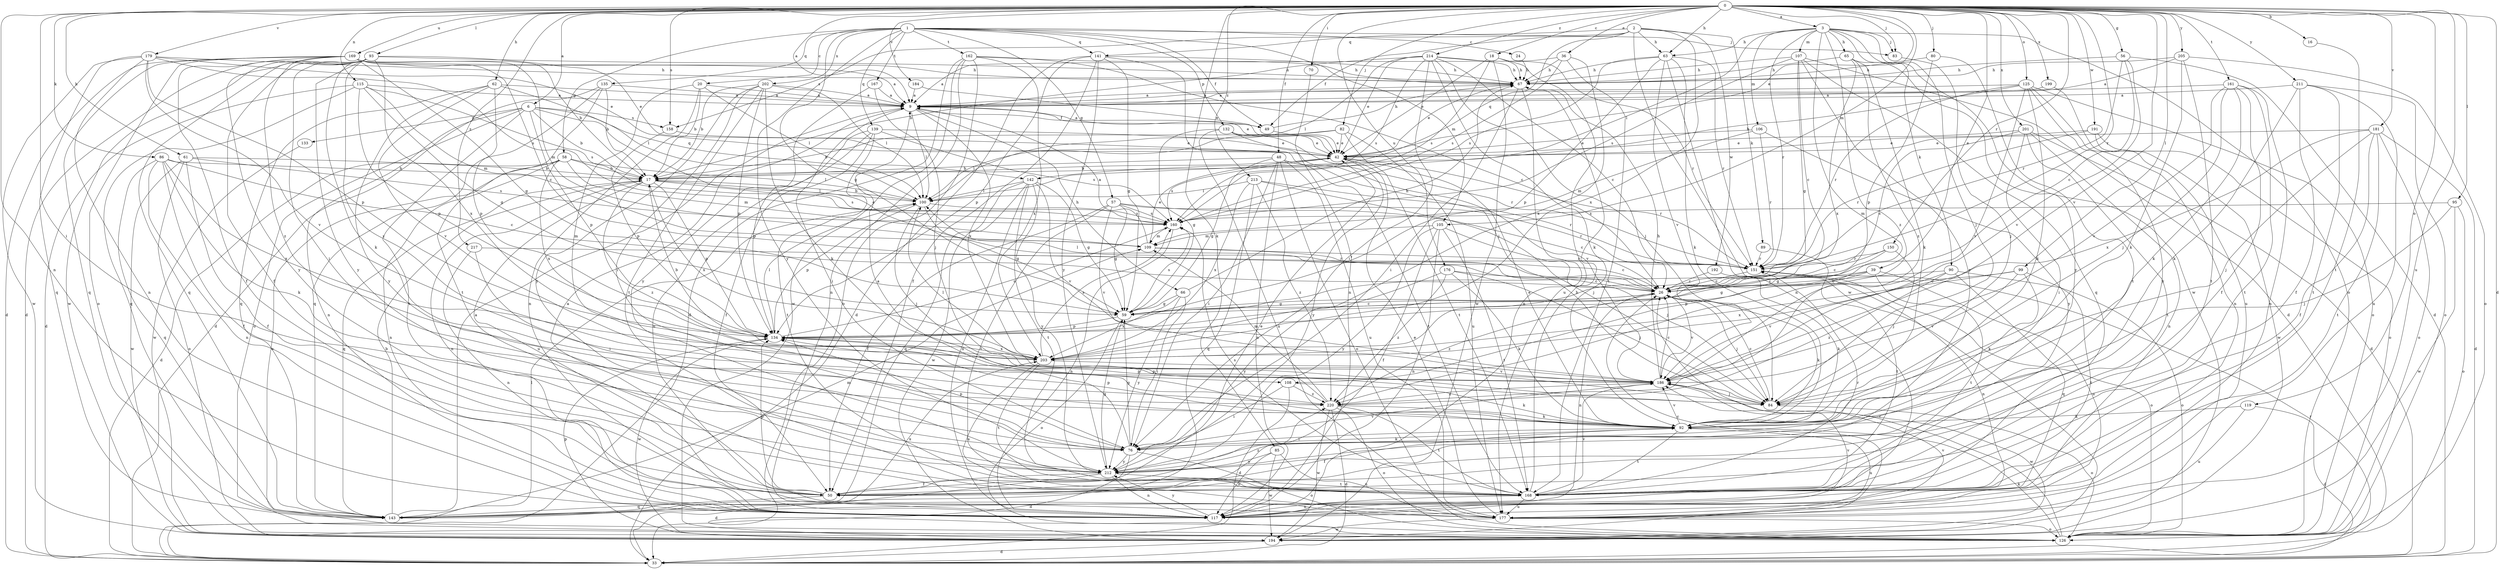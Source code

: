 strict digraph  {
0;
1;
2;
3;
6;
9;
16;
17;
18;
20;
24;
26;
33;
36;
39;
42;
48;
49;
50;
56;
57;
58;
59;
61;
62;
63;
65;
66;
67;
70;
76;
80;
82;
83;
84;
85;
86;
89;
90;
92;
93;
95;
99;
100;
105;
106;
107;
108;
109;
115;
117;
119;
125;
126;
132;
133;
134;
135;
139;
141;
142;
143;
150;
151;
158;
160;
161;
162;
167;
168;
169;
176;
177;
179;
181;
184;
186;
191;
192;
194;
199;
201;
202;
203;
205;
211;
212;
213;
214;
217;
220;
0 -> 3  [label=a];
0 -> 6  [label=a];
0 -> 9  [label=a];
0 -> 16  [label=b];
0 -> 18  [label=c];
0 -> 33  [label=d];
0 -> 36  [label=e];
0 -> 39  [label=e];
0 -> 42  [label=e];
0 -> 48  [label=f];
0 -> 56  [label=g];
0 -> 61  [label=h];
0 -> 62  [label=h];
0 -> 63  [label=h];
0 -> 70  [label=i];
0 -> 76  [label=i];
0 -> 80  [label=j];
0 -> 82  [label=j];
0 -> 83  [label=j];
0 -> 85  [label=k];
0 -> 86  [label=k];
0 -> 93  [label=l];
0 -> 95  [label=l];
0 -> 99  [label=l];
0 -> 105  [label=m];
0 -> 115  [label=n];
0 -> 117  [label=n];
0 -> 119  [label=o];
0 -> 125  [label=o];
0 -> 150  [label=r];
0 -> 151  [label=r];
0 -> 158  [label=s];
0 -> 161  [label=t];
0 -> 169  [label=u];
0 -> 176  [label=u];
0 -> 177  [label=u];
0 -> 179  [label=v];
0 -> 181  [label=v];
0 -> 184  [label=v];
0 -> 186  [label=v];
0 -> 191  [label=w];
0 -> 199  [label=x];
0 -> 201  [label=x];
0 -> 205  [label=y];
0 -> 211  [label=y];
0 -> 213  [label=z];
0 -> 214  [label=z];
0 -> 217  [label=z];
1 -> 20  [label=c];
1 -> 24  [label=c];
1 -> 49  [label=f];
1 -> 57  [label=g];
1 -> 58  [label=g];
1 -> 59  [label=g];
1 -> 83  [label=j];
1 -> 105  [label=m];
1 -> 132  [label=p];
1 -> 135  [label=q];
1 -> 139  [label=q];
1 -> 141  [label=q];
1 -> 162  [label=t];
1 -> 167  [label=t];
1 -> 202  [label=x];
1 -> 212  [label=y];
2 -> 49  [label=f];
2 -> 63  [label=h];
2 -> 89  [label=k];
2 -> 141  [label=q];
2 -> 142  [label=q];
2 -> 158  [label=s];
2 -> 192  [label=w];
2 -> 194  [label=w];
2 -> 203  [label=x];
3 -> 63  [label=h];
3 -> 65  [label=h];
3 -> 83  [label=j];
3 -> 84  [label=j];
3 -> 90  [label=k];
3 -> 100  [label=l];
3 -> 106  [label=m];
3 -> 107  [label=m];
3 -> 108  [label=m];
3 -> 126  [label=o];
3 -> 151  [label=r];
3 -> 194  [label=w];
3 -> 220  [label=z];
6 -> 17  [label=b];
6 -> 26  [label=c];
6 -> 117  [label=n];
6 -> 126  [label=o];
6 -> 133  [label=p];
6 -> 134  [label=p];
6 -> 142  [label=q];
6 -> 158  [label=s];
6 -> 168  [label=t];
9 -> 42  [label=e];
9 -> 49  [label=f];
9 -> 66  [label=h];
9 -> 76  [label=i];
9 -> 100  [label=l];
9 -> 203  [label=x];
16 -> 168  [label=t];
17 -> 100  [label=l];
17 -> 117  [label=n];
17 -> 134  [label=p];
17 -> 143  [label=q];
17 -> 160  [label=s];
17 -> 177  [label=u];
17 -> 203  [label=x];
17 -> 220  [label=z];
18 -> 42  [label=e];
18 -> 67  [label=h];
18 -> 160  [label=s];
18 -> 177  [label=u];
18 -> 194  [label=w];
20 -> 9  [label=a];
20 -> 17  [label=b];
20 -> 100  [label=l];
20 -> 108  [label=m];
20 -> 117  [label=n];
24 -> 67  [label=h];
26 -> 59  [label=g];
26 -> 84  [label=j];
26 -> 92  [label=k];
26 -> 100  [label=l];
26 -> 117  [label=n];
26 -> 186  [label=v];
26 -> 220  [label=z];
33 -> 100  [label=l];
33 -> 151  [label=r];
36 -> 9  [label=a];
36 -> 67  [label=h];
36 -> 160  [label=s];
36 -> 168  [label=t];
36 -> 203  [label=x];
39 -> 26  [label=c];
39 -> 59  [label=g];
39 -> 134  [label=p];
39 -> 168  [label=t];
39 -> 177  [label=u];
42 -> 17  [label=b];
42 -> 151  [label=r];
42 -> 160  [label=s];
42 -> 212  [label=y];
48 -> 17  [label=b];
48 -> 59  [label=g];
48 -> 76  [label=i];
48 -> 117  [label=n];
48 -> 126  [label=o];
48 -> 168  [label=t];
48 -> 177  [label=u];
49 -> 9  [label=a];
49 -> 42  [label=e];
49 -> 67  [label=h];
50 -> 9  [label=a];
50 -> 42  [label=e];
50 -> 134  [label=p];
50 -> 143  [label=q];
50 -> 220  [label=z];
56 -> 26  [label=c];
56 -> 33  [label=d];
56 -> 67  [label=h];
56 -> 151  [label=r];
56 -> 186  [label=v];
57 -> 26  [label=c];
57 -> 50  [label=f];
57 -> 59  [label=g];
57 -> 151  [label=r];
57 -> 160  [label=s];
57 -> 168  [label=t];
57 -> 186  [label=v];
58 -> 17  [label=b];
58 -> 33  [label=d];
58 -> 100  [label=l];
58 -> 109  [label=m];
58 -> 117  [label=n];
58 -> 126  [label=o];
58 -> 203  [label=x];
59 -> 26  [label=c];
59 -> 126  [label=o];
59 -> 134  [label=p];
59 -> 160  [label=s];
61 -> 17  [label=b];
61 -> 50  [label=f];
61 -> 126  [label=o];
61 -> 160  [label=s];
61 -> 194  [label=w];
62 -> 9  [label=a];
62 -> 100  [label=l];
62 -> 134  [label=p];
62 -> 143  [label=q];
62 -> 186  [label=v];
62 -> 212  [label=y];
63 -> 67  [label=h];
63 -> 92  [label=k];
63 -> 117  [label=n];
63 -> 134  [label=p];
63 -> 151  [label=r];
63 -> 160  [label=s];
63 -> 186  [label=v];
65 -> 67  [label=h];
65 -> 92  [label=k];
65 -> 203  [label=x];
65 -> 212  [label=y];
65 -> 220  [label=z];
66 -> 59  [label=g];
66 -> 67  [label=h];
66 -> 76  [label=i];
66 -> 203  [label=x];
66 -> 212  [label=y];
67 -> 9  [label=a];
67 -> 42  [label=e];
67 -> 76  [label=i];
67 -> 117  [label=n];
70 -> 117  [label=n];
76 -> 9  [label=a];
76 -> 33  [label=d];
76 -> 59  [label=g];
76 -> 92  [label=k];
76 -> 126  [label=o];
76 -> 134  [label=p];
76 -> 186  [label=v];
76 -> 212  [label=y];
80 -> 67  [label=h];
80 -> 134  [label=p];
80 -> 168  [label=t];
82 -> 17  [label=b];
82 -> 42  [label=e];
82 -> 100  [label=l];
82 -> 168  [label=t];
82 -> 177  [label=u];
83 -> 84  [label=j];
84 -> 26  [label=c];
84 -> 126  [label=o];
84 -> 134  [label=p];
85 -> 117  [label=n];
85 -> 177  [label=u];
85 -> 194  [label=w];
85 -> 212  [label=y];
86 -> 17  [label=b];
86 -> 26  [label=c];
86 -> 50  [label=f];
86 -> 92  [label=k];
86 -> 117  [label=n];
86 -> 143  [label=q];
86 -> 203  [label=x];
89 -> 151  [label=r];
89 -> 168  [label=t];
90 -> 26  [label=c];
90 -> 126  [label=o];
90 -> 143  [label=q];
90 -> 186  [label=v];
90 -> 220  [label=z];
92 -> 42  [label=e];
92 -> 50  [label=f];
92 -> 76  [label=i];
92 -> 134  [label=p];
92 -> 168  [label=t];
92 -> 177  [label=u];
92 -> 186  [label=v];
93 -> 33  [label=d];
93 -> 42  [label=e];
93 -> 50  [label=f];
93 -> 67  [label=h];
93 -> 76  [label=i];
93 -> 92  [label=k];
93 -> 143  [label=q];
93 -> 194  [label=w];
93 -> 203  [label=x];
93 -> 212  [label=y];
93 -> 220  [label=z];
95 -> 84  [label=j];
95 -> 126  [label=o];
95 -> 160  [label=s];
95 -> 194  [label=w];
99 -> 26  [label=c];
99 -> 92  [label=k];
99 -> 168  [label=t];
99 -> 186  [label=v];
99 -> 203  [label=x];
100 -> 17  [label=b];
100 -> 59  [label=g];
100 -> 84  [label=j];
100 -> 134  [label=p];
100 -> 160  [label=s];
105 -> 50  [label=f];
105 -> 84  [label=j];
105 -> 109  [label=m];
105 -> 117  [label=n];
105 -> 168  [label=t];
105 -> 212  [label=y];
106 -> 42  [label=e];
106 -> 109  [label=m];
106 -> 151  [label=r];
106 -> 212  [label=y];
107 -> 26  [label=c];
107 -> 33  [label=d];
107 -> 59  [label=g];
107 -> 67  [label=h];
107 -> 143  [label=q];
107 -> 160  [label=s];
107 -> 212  [label=y];
108 -> 33  [label=d];
108 -> 76  [label=i];
108 -> 92  [label=k];
108 -> 220  [label=z];
109 -> 9  [label=a];
109 -> 26  [label=c];
109 -> 42  [label=e];
109 -> 151  [label=r];
115 -> 9  [label=a];
115 -> 33  [label=d];
115 -> 59  [label=g];
115 -> 109  [label=m];
115 -> 134  [label=p];
115 -> 143  [label=q];
115 -> 160  [label=s];
117 -> 186  [label=v];
117 -> 212  [label=y];
119 -> 33  [label=d];
119 -> 92  [label=k];
119 -> 177  [label=u];
125 -> 9  [label=a];
125 -> 17  [label=b];
125 -> 92  [label=k];
125 -> 117  [label=n];
125 -> 126  [label=o];
125 -> 151  [label=r];
125 -> 186  [label=v];
125 -> 212  [label=y];
126 -> 26  [label=c];
126 -> 92  [label=k];
132 -> 42  [label=e];
132 -> 59  [label=g];
132 -> 151  [label=r];
132 -> 177  [label=u];
132 -> 186  [label=v];
133 -> 194  [label=w];
134 -> 100  [label=l];
134 -> 160  [label=s];
134 -> 194  [label=w];
134 -> 203  [label=x];
135 -> 9  [label=a];
135 -> 17  [label=b];
135 -> 33  [label=d];
135 -> 143  [label=q];
135 -> 168  [label=t];
139 -> 42  [label=e];
139 -> 50  [label=f];
139 -> 134  [label=p];
139 -> 160  [label=s];
139 -> 168  [label=t];
139 -> 177  [label=u];
141 -> 33  [label=d];
141 -> 50  [label=f];
141 -> 59  [label=g];
141 -> 67  [label=h];
141 -> 84  [label=j];
141 -> 134  [label=p];
141 -> 212  [label=y];
142 -> 59  [label=g];
142 -> 100  [label=l];
142 -> 117  [label=n];
142 -> 143  [label=q];
142 -> 168  [label=t];
142 -> 186  [label=v];
142 -> 194  [label=w];
142 -> 212  [label=y];
143 -> 9  [label=a];
143 -> 17  [label=b];
143 -> 109  [label=m];
143 -> 203  [label=x];
150 -> 26  [label=c];
150 -> 59  [label=g];
150 -> 84  [label=j];
150 -> 151  [label=r];
151 -> 26  [label=c];
151 -> 117  [label=n];
151 -> 126  [label=o];
158 -> 42  [label=e];
158 -> 134  [label=p];
160 -> 109  [label=m];
160 -> 117  [label=n];
161 -> 9  [label=a];
161 -> 50  [label=f];
161 -> 84  [label=j];
161 -> 92  [label=k];
161 -> 117  [label=n];
161 -> 168  [label=t];
161 -> 186  [label=v];
162 -> 26  [label=c];
162 -> 33  [label=d];
162 -> 67  [label=h];
162 -> 117  [label=n];
162 -> 126  [label=o];
162 -> 194  [label=w];
162 -> 203  [label=x];
167 -> 9  [label=a];
167 -> 84  [label=j];
167 -> 212  [label=y];
168 -> 67  [label=h];
168 -> 117  [label=n];
168 -> 151  [label=r];
168 -> 160  [label=s];
168 -> 177  [label=u];
168 -> 186  [label=v];
169 -> 9  [label=a];
169 -> 17  [label=b];
169 -> 26  [label=c];
169 -> 33  [label=d];
169 -> 50  [label=f];
169 -> 59  [label=g];
169 -> 67  [label=h];
169 -> 109  [label=m];
169 -> 126  [label=o];
169 -> 143  [label=q];
169 -> 212  [label=y];
169 -> 220  [label=z];
176 -> 26  [label=c];
176 -> 84  [label=j];
176 -> 92  [label=k];
176 -> 212  [label=y];
176 -> 220  [label=z];
177 -> 42  [label=e];
177 -> 126  [label=o];
177 -> 186  [label=v];
177 -> 194  [label=w];
179 -> 42  [label=e];
179 -> 67  [label=h];
179 -> 117  [label=n];
179 -> 134  [label=p];
179 -> 143  [label=q];
179 -> 160  [label=s];
179 -> 186  [label=v];
179 -> 194  [label=w];
181 -> 33  [label=d];
181 -> 42  [label=e];
181 -> 50  [label=f];
181 -> 84  [label=j];
181 -> 126  [label=o];
181 -> 168  [label=t];
181 -> 203  [label=x];
184 -> 9  [label=a];
184 -> 42  [label=e];
186 -> 26  [label=c];
186 -> 67  [label=h];
186 -> 84  [label=j];
186 -> 100  [label=l];
186 -> 194  [label=w];
186 -> 220  [label=z];
191 -> 42  [label=e];
191 -> 126  [label=o];
191 -> 151  [label=r];
191 -> 194  [label=w];
192 -> 26  [label=c];
192 -> 92  [label=k];
194 -> 26  [label=c];
194 -> 33  [label=d];
194 -> 134  [label=p];
199 -> 9  [label=a];
199 -> 177  [label=u];
201 -> 26  [label=c];
201 -> 33  [label=d];
201 -> 42  [label=e];
201 -> 76  [label=i];
201 -> 117  [label=n];
201 -> 168  [label=t];
202 -> 9  [label=a];
202 -> 17  [label=b];
202 -> 76  [label=i];
202 -> 92  [label=k];
202 -> 100  [label=l];
202 -> 134  [label=p];
202 -> 168  [label=t];
202 -> 212  [label=y];
203 -> 17  [label=b];
203 -> 160  [label=s];
203 -> 168  [label=t];
203 -> 177  [label=u];
203 -> 186  [label=v];
205 -> 9  [label=a];
205 -> 67  [label=h];
205 -> 92  [label=k];
205 -> 126  [label=o];
205 -> 168  [label=t];
211 -> 9  [label=a];
211 -> 50  [label=f];
211 -> 92  [label=k];
211 -> 126  [label=o];
211 -> 168  [label=t];
211 -> 177  [label=u];
212 -> 33  [label=d];
212 -> 50  [label=f];
212 -> 59  [label=g];
212 -> 117  [label=n];
212 -> 168  [label=t];
213 -> 84  [label=j];
213 -> 100  [label=l];
213 -> 143  [label=q];
213 -> 151  [label=r];
213 -> 203  [label=x];
213 -> 220  [label=z];
214 -> 17  [label=b];
214 -> 26  [label=c];
214 -> 42  [label=e];
214 -> 67  [label=h];
214 -> 76  [label=i];
214 -> 84  [label=j];
214 -> 92  [label=k];
214 -> 100  [label=l];
214 -> 151  [label=r];
214 -> 160  [label=s];
217 -> 76  [label=i];
217 -> 117  [label=n];
217 -> 151  [label=r];
220 -> 33  [label=d];
220 -> 92  [label=k];
220 -> 109  [label=m];
220 -> 126  [label=o];
220 -> 134  [label=p];
220 -> 168  [label=t];
220 -> 194  [label=w];
}
